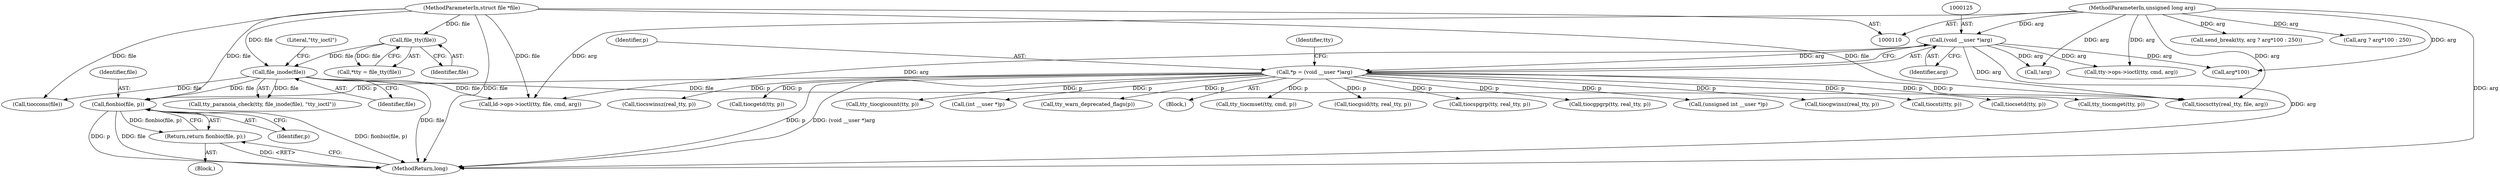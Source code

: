 digraph "0_linux_5c17c861a357e9458001f021a7afa7aab9937439@pointer" {
"1000203" [label="(Call,fionbio(file, p))"];
"1000132" [label="(Call,file_inode(file))"];
"1000118" [label="(Call,file_tty(file))"];
"1000111" [label="(MethodParameterIn,struct file *file)"];
"1000122" [label="(Call,*p = (void __user *)arg)"];
"1000124" [label="(Call,(void __user *)arg)"];
"1000113" [label="(MethodParameterIn,unsigned long arg)"];
"1000202" [label="(Return,return fionbio(file, p);)"];
"1000199" [label="(Call,tioccons(file))"];
"1000379" [label="(Call,tty_tiocgicount(tty, p))"];
"1000238" [label="(Call,(int __user *)p)"];
"1000118" [label="(Call,file_tty(file))"];
"1000355" [label="(Call,send_break(tty, arg ? arg*100 : 250))"];
"1000116" [label="(Call,*tty = file_tty(file))"];
"1000258" [label="(Call,tiocsctty(real_tty, file, arg))"];
"1000205" [label="(Identifier,p)"];
"1000357" [label="(Call,arg ? arg*100 : 250)"];
"1000402" [label="(Call,tty_warn_deprecated_flags(p))"];
"1000119" [label="(Identifier,file)"];
"1000359" [label="(Call,arg*100)"];
"1000130" [label="(Call,tty_paranoia_check(tty, file_inode(file), \"tty_ioctl\"))"];
"1000124" [label="(Call,(void __user *)arg)"];
"1000114" [label="(Block,)"];
"1000345" [label="(Call,!arg)"];
"1000203" [label="(Call,fionbio(file, p))"];
"1000442" [label="(Call,ld->ops->ioctl(tty, file, cmd, arg))"];
"1000372" [label="(Call,tty_tiocmset(tty, cmd, p))"];
"1000111" [label="(MethodParameterIn,struct file *file)"];
"1000276" [label="(Call,tiocgsid(tty, real_tty, p))"];
"1000131" [label="(Identifier,tty)"];
"1000460" [label="(MethodReturn,long)"];
"1000270" [label="(Call,tiocspgrp(tty, real_tty, p))"];
"1000123" [label="(Identifier,p)"];
"1000204" [label="(Identifier,file)"];
"1000414" [label="(Call,tty->ops->ioctl(tty, cmd, arg))"];
"1000134" [label="(Literal,\"tty_ioctl\")"];
"1000264" [label="(Call,tiocgpgrp(tty, real_tty, p))"];
"1000313" [label="(Call,(unsigned int __user *)p)"];
"1000183" [label="(Call,tiocgwinsz(real_tty, p))"];
"1000132" [label="(Call,file_inode(file))"];
"1000202" [label="(Return,return fionbio(file, p);)"];
"1000133" [label="(Identifier,file)"];
"1000175" [label="(Block,)"];
"1000122" [label="(Call,*p = (void __user *)arg)"];
"1000178" [label="(Call,tiocsti(tty, p))"];
"1000287" [label="(Call,tiocsetd(tty, p))"];
"1000365" [label="(Call,tty_tiocmget(tty, p))"];
"1000113" [label="(MethodParameterIn,unsigned long arg)"];
"1000126" [label="(Identifier,arg)"];
"1000188" [label="(Call,tiocswinsz(real_tty, p))"];
"1000282" [label="(Call,tiocgetd(tty, p))"];
"1000203" -> "1000202"  [label="AST: "];
"1000203" -> "1000205"  [label="CFG: "];
"1000204" -> "1000203"  [label="AST: "];
"1000205" -> "1000203"  [label="AST: "];
"1000202" -> "1000203"  [label="CFG: "];
"1000203" -> "1000460"  [label="DDG: fionbio(file, p)"];
"1000203" -> "1000460"  [label="DDG: p"];
"1000203" -> "1000460"  [label="DDG: file"];
"1000203" -> "1000202"  [label="DDG: fionbio(file, p)"];
"1000132" -> "1000203"  [label="DDG: file"];
"1000111" -> "1000203"  [label="DDG: file"];
"1000122" -> "1000203"  [label="DDG: p"];
"1000132" -> "1000130"  [label="AST: "];
"1000132" -> "1000133"  [label="CFG: "];
"1000133" -> "1000132"  [label="AST: "];
"1000134" -> "1000132"  [label="CFG: "];
"1000132" -> "1000460"  [label="DDG: file"];
"1000132" -> "1000130"  [label="DDG: file"];
"1000118" -> "1000132"  [label="DDG: file"];
"1000111" -> "1000132"  [label="DDG: file"];
"1000132" -> "1000199"  [label="DDG: file"];
"1000132" -> "1000258"  [label="DDG: file"];
"1000132" -> "1000442"  [label="DDG: file"];
"1000118" -> "1000116"  [label="AST: "];
"1000118" -> "1000119"  [label="CFG: "];
"1000119" -> "1000118"  [label="AST: "];
"1000116" -> "1000118"  [label="CFG: "];
"1000118" -> "1000116"  [label="DDG: file"];
"1000111" -> "1000118"  [label="DDG: file"];
"1000111" -> "1000110"  [label="AST: "];
"1000111" -> "1000460"  [label="DDG: file"];
"1000111" -> "1000199"  [label="DDG: file"];
"1000111" -> "1000258"  [label="DDG: file"];
"1000111" -> "1000442"  [label="DDG: file"];
"1000122" -> "1000114"  [label="AST: "];
"1000122" -> "1000124"  [label="CFG: "];
"1000123" -> "1000122"  [label="AST: "];
"1000124" -> "1000122"  [label="AST: "];
"1000131" -> "1000122"  [label="CFG: "];
"1000122" -> "1000460"  [label="DDG: p"];
"1000122" -> "1000460"  [label="DDG: (void __user *)arg"];
"1000124" -> "1000122"  [label="DDG: arg"];
"1000122" -> "1000178"  [label="DDG: p"];
"1000122" -> "1000183"  [label="DDG: p"];
"1000122" -> "1000188"  [label="DDG: p"];
"1000122" -> "1000238"  [label="DDG: p"];
"1000122" -> "1000264"  [label="DDG: p"];
"1000122" -> "1000270"  [label="DDG: p"];
"1000122" -> "1000276"  [label="DDG: p"];
"1000122" -> "1000282"  [label="DDG: p"];
"1000122" -> "1000287"  [label="DDG: p"];
"1000122" -> "1000313"  [label="DDG: p"];
"1000122" -> "1000365"  [label="DDG: p"];
"1000122" -> "1000372"  [label="DDG: p"];
"1000122" -> "1000379"  [label="DDG: p"];
"1000122" -> "1000402"  [label="DDG: p"];
"1000124" -> "1000126"  [label="CFG: "];
"1000125" -> "1000124"  [label="AST: "];
"1000126" -> "1000124"  [label="AST: "];
"1000124" -> "1000460"  [label="DDG: arg"];
"1000113" -> "1000124"  [label="DDG: arg"];
"1000124" -> "1000258"  [label="DDG: arg"];
"1000124" -> "1000345"  [label="DDG: arg"];
"1000124" -> "1000359"  [label="DDG: arg"];
"1000124" -> "1000414"  [label="DDG: arg"];
"1000124" -> "1000442"  [label="DDG: arg"];
"1000113" -> "1000110"  [label="AST: "];
"1000113" -> "1000460"  [label="DDG: arg"];
"1000113" -> "1000258"  [label="DDG: arg"];
"1000113" -> "1000345"  [label="DDG: arg"];
"1000113" -> "1000355"  [label="DDG: arg"];
"1000113" -> "1000357"  [label="DDG: arg"];
"1000113" -> "1000359"  [label="DDG: arg"];
"1000113" -> "1000414"  [label="DDG: arg"];
"1000113" -> "1000442"  [label="DDG: arg"];
"1000202" -> "1000175"  [label="AST: "];
"1000460" -> "1000202"  [label="CFG: "];
"1000202" -> "1000460"  [label="DDG: <RET>"];
}
